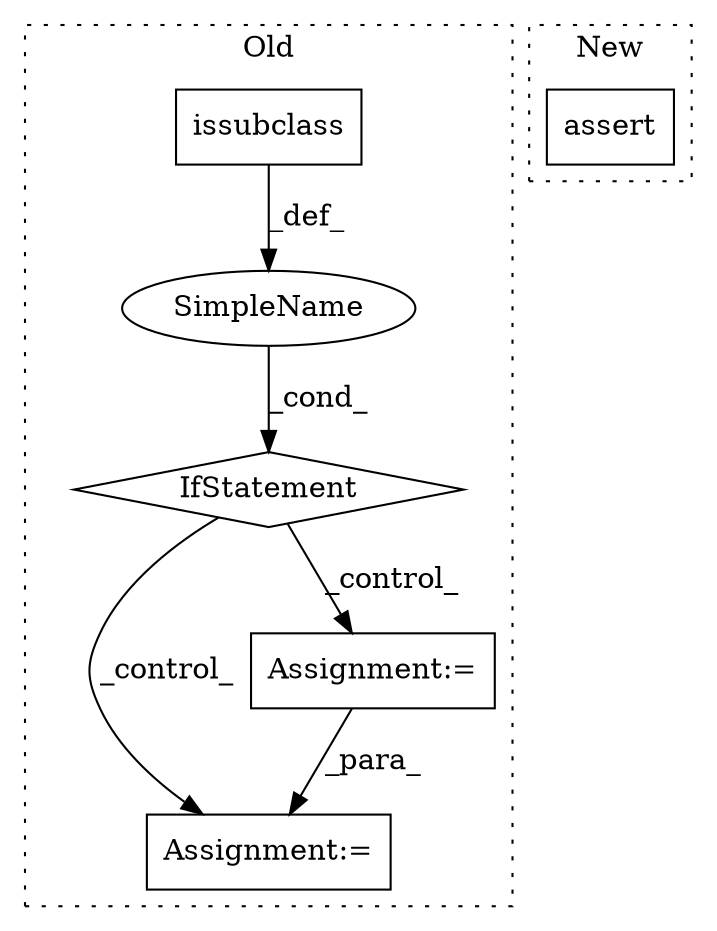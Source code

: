 digraph G {
subgraph cluster0 {
1 [label="issubclass" a="32" s="11388,11436" l="11,1" shape="box"];
3 [label="IfStatement" a="25" s="11384,11437" l="4,2" shape="diamond"];
4 [label="SimpleName" a="42" s="" l="" shape="ellipse"];
5 [label="Assignment:=" a="7" s="11540" l="1" shape="box"];
6 [label="Assignment:=" a="7" s="11452" l="1" shape="box"];
label = "Old";
style="dotted";
}
subgraph cluster1 {
2 [label="assert" a="6" s="11644" l="7" shape="box"];
label = "New";
style="dotted";
}
1 -> 4 [label="_def_"];
3 -> 6 [label="_control_"];
3 -> 5 [label="_control_"];
4 -> 3 [label="_cond_"];
6 -> 5 [label="_para_"];
}